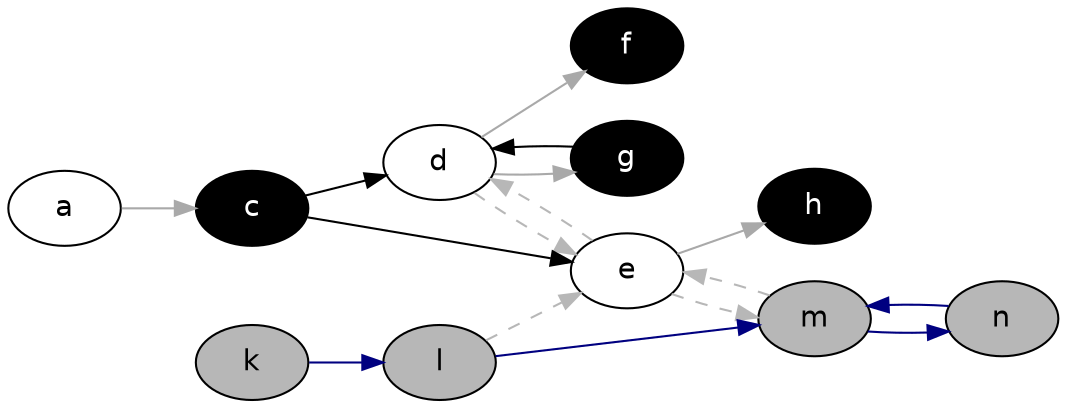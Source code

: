 digraph G {
  rankdir="LR"
  node [shape=oval style=filled fontname=Helvetica fontsize=14]
  node [fillcolor="#ffffff" fontcolor="#000000"] a d e;
  node [fillcolor="#000000" fontcolor="#ffffff"] c f g h;
  node [fillcolor="#b7b7b7" fontcolor="#000000"] k l m n;
  edge [dir=forward, color="#A9A9A9", style="solid"]
        "a" -> "c";
        "d" -> "f";
        "d" -> "g";
        "e" -> "h";
  edge [dir=forward, color="#000080", style="solid"]
        "k" -> "l";
        "l" -> "m";
        "m" -> "n";
        "n" -> "m";
  edge [dir=forward, color="#000000", style="solid"]
        "c" -> "d";
        "c" -> "e";
        "g" -> "d";
  edge [dir=forward, color="#b7b7b7", style="dashed"]
        "l" -> "e";
        "d" -> "e";
        "e" -> "d";
        "e" -> "m";
        "m" -> "e";

}